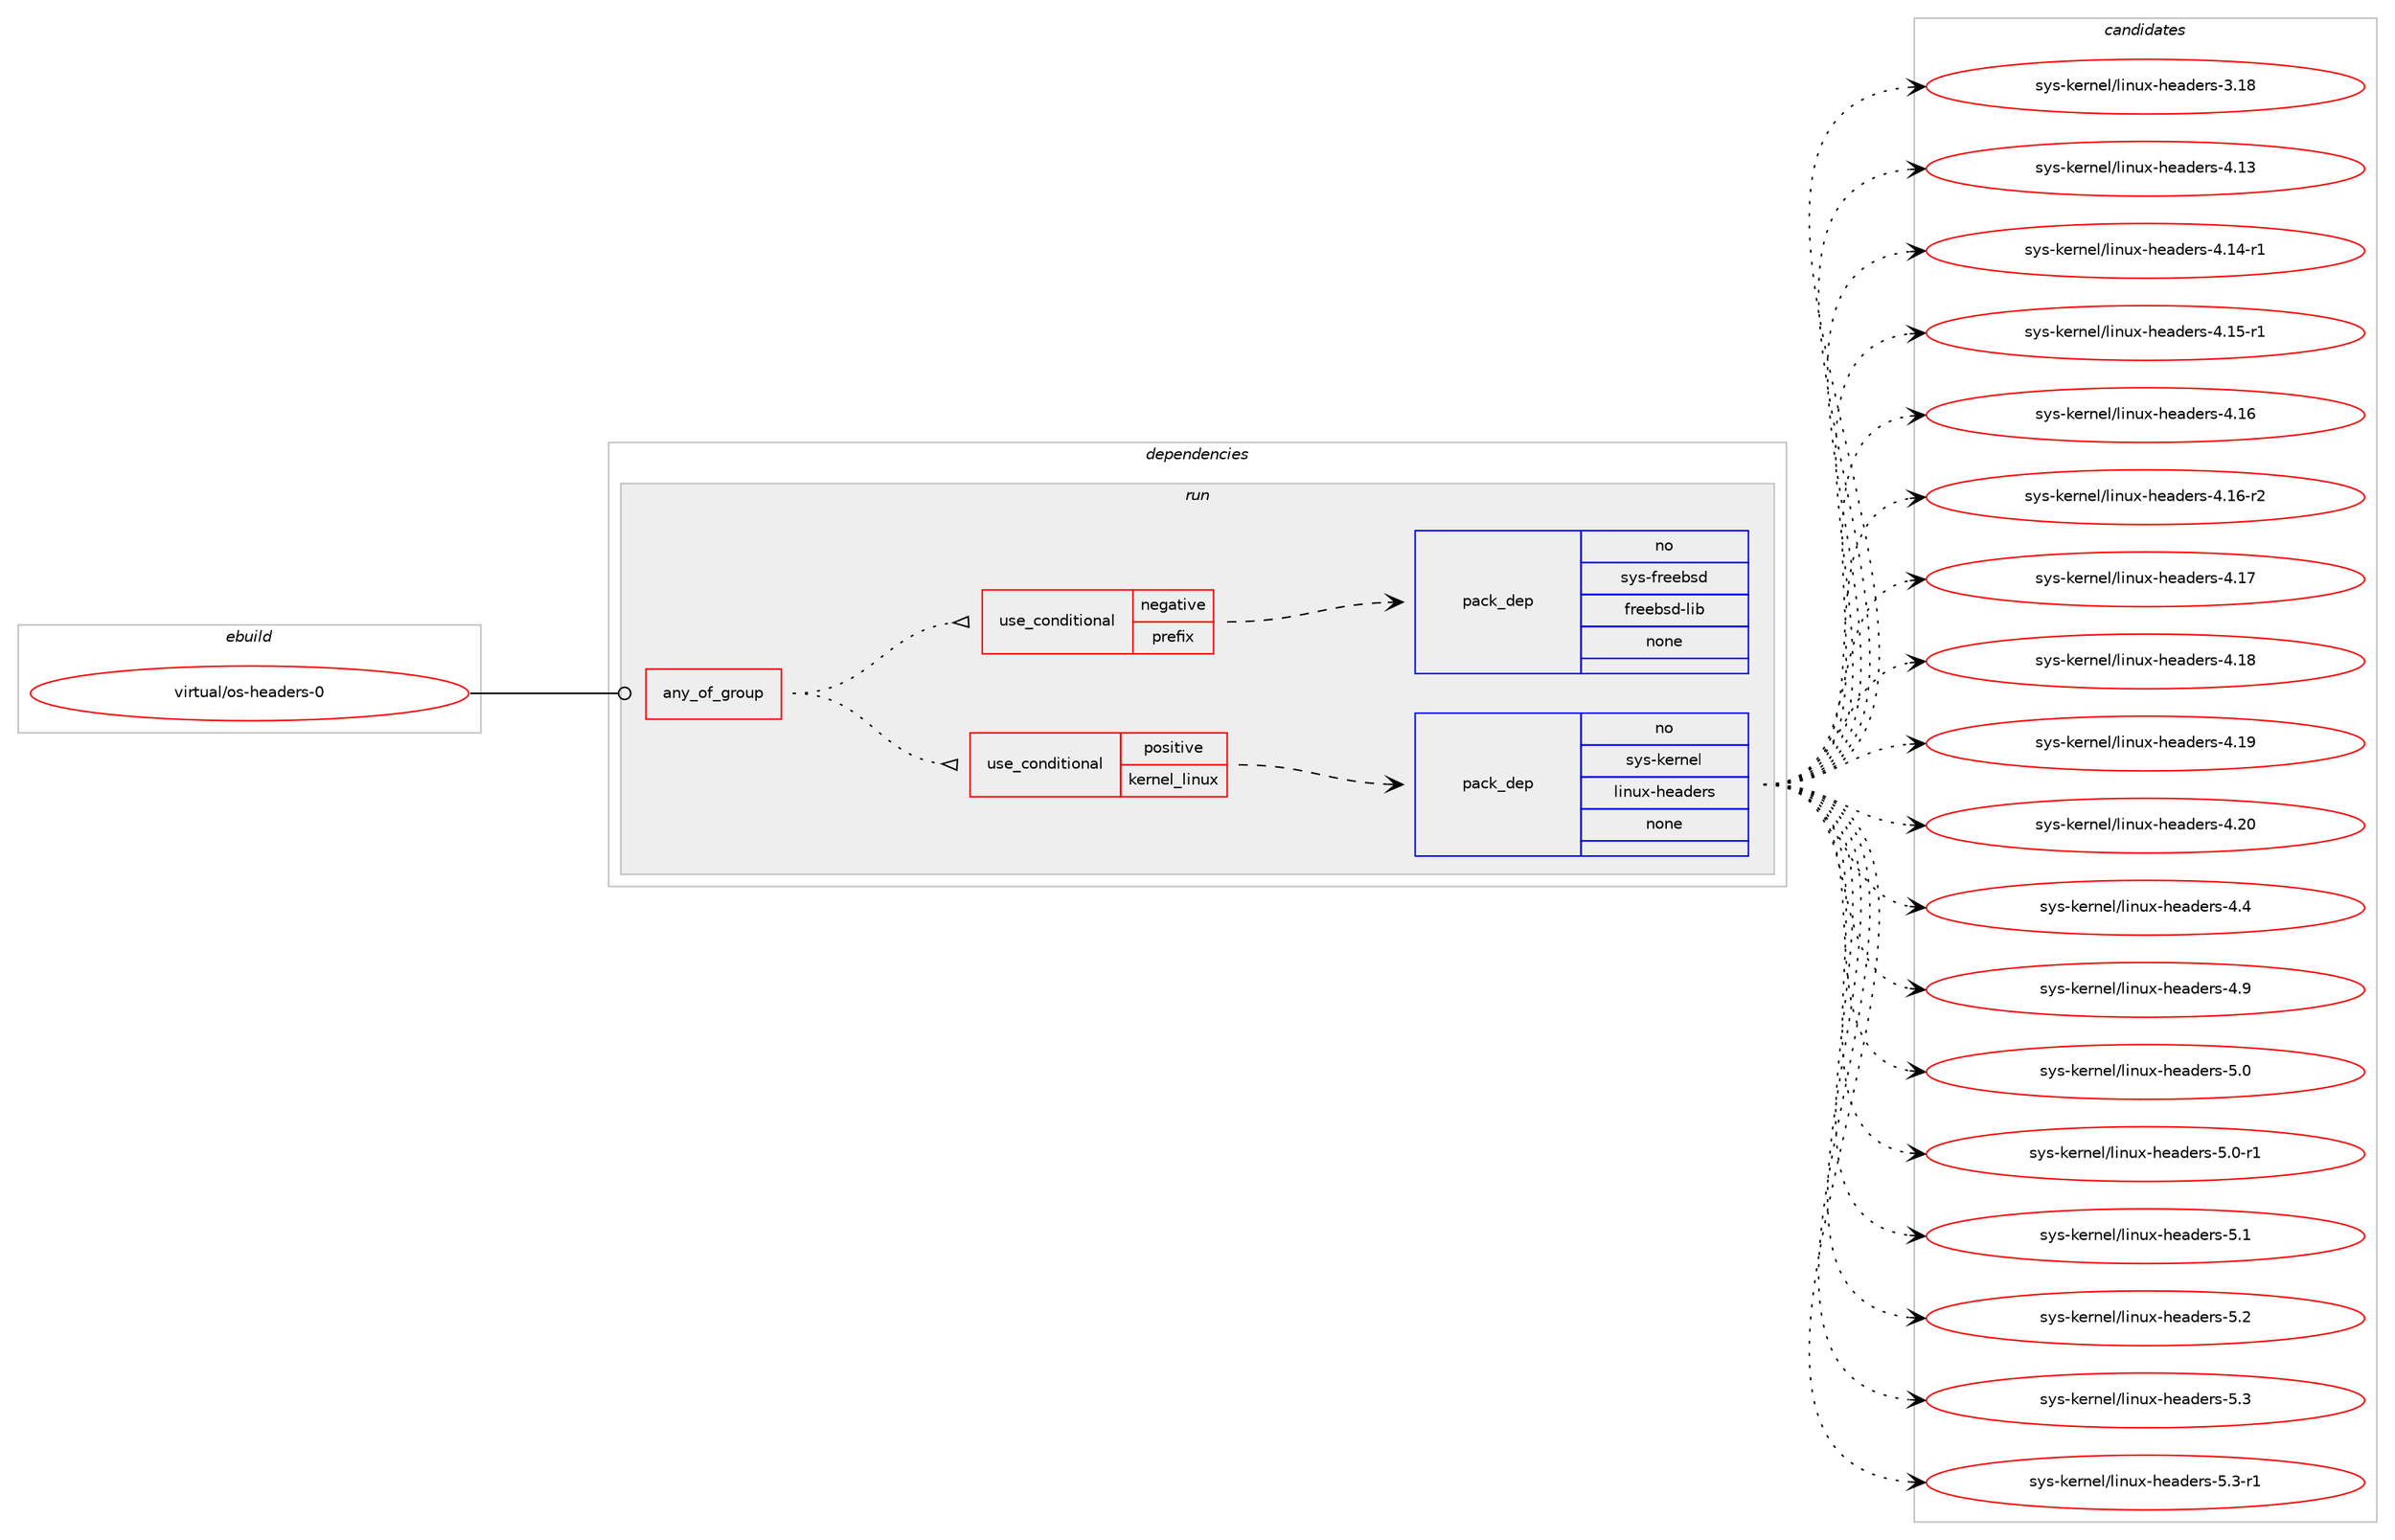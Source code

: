 digraph prolog {

# *************
# Graph options
# *************

newrank=true;
concentrate=true;
compound=true;
graph [rankdir=LR,fontname=Helvetica,fontsize=10,ranksep=1.5];#, ranksep=2.5, nodesep=0.2];
edge  [arrowhead=vee];
node  [fontname=Helvetica,fontsize=10];

# **********
# The ebuild
# **********

subgraph cluster_leftcol {
color=gray;
rank=same;
label=<<i>ebuild</i>>;
id [label="virtual/os-headers-0", color=red, width=4, href="../virtual/os-headers-0.svg"];
}

# ****************
# The dependencies
# ****************

subgraph cluster_midcol {
color=gray;
label=<<i>dependencies</i>>;
subgraph cluster_compile {
fillcolor="#eeeeee";
style=filled;
label=<<i>compile</i>>;
}
subgraph cluster_compileandrun {
fillcolor="#eeeeee";
style=filled;
label=<<i>compile and run</i>>;
}
subgraph cluster_run {
fillcolor="#eeeeee";
style=filled;
label=<<i>run</i>>;
subgraph any15379 {
dependency900651 [label=<<TABLE BORDER="0" CELLBORDER="1" CELLSPACING="0" CELLPADDING="4"><TR><TD CELLPADDING="10">any_of_group</TD></TR></TABLE>>, shape=none, color=red];subgraph cond216379 {
dependency900652 [label=<<TABLE BORDER="0" CELLBORDER="1" CELLSPACING="0" CELLPADDING="4"><TR><TD ROWSPAN="3" CELLPADDING="10">use_conditional</TD></TR><TR><TD>positive</TD></TR><TR><TD>kernel_linux</TD></TR></TABLE>>, shape=none, color=red];
subgraph pack668329 {
dependency900653 [label=<<TABLE BORDER="0" CELLBORDER="1" CELLSPACING="0" CELLPADDING="4" WIDTH="220"><TR><TD ROWSPAN="6" CELLPADDING="30">pack_dep</TD></TR><TR><TD WIDTH="110">no</TD></TR><TR><TD>sys-kernel</TD></TR><TR><TD>linux-headers</TD></TR><TR><TD>none</TD></TR><TR><TD></TD></TR></TABLE>>, shape=none, color=blue];
}
dependency900652:e -> dependency900653:w [weight=20,style="dashed",arrowhead="vee"];
}
dependency900651:e -> dependency900652:w [weight=20,style="dotted",arrowhead="oinv"];
subgraph cond216380 {
dependency900654 [label=<<TABLE BORDER="0" CELLBORDER="1" CELLSPACING="0" CELLPADDING="4"><TR><TD ROWSPAN="3" CELLPADDING="10">use_conditional</TD></TR><TR><TD>negative</TD></TR><TR><TD>prefix</TD></TR></TABLE>>, shape=none, color=red];
subgraph pack668330 {
dependency900655 [label=<<TABLE BORDER="0" CELLBORDER="1" CELLSPACING="0" CELLPADDING="4" WIDTH="220"><TR><TD ROWSPAN="6" CELLPADDING="30">pack_dep</TD></TR><TR><TD WIDTH="110">no</TD></TR><TR><TD>sys-freebsd</TD></TR><TR><TD>freebsd-lib</TD></TR><TR><TD>none</TD></TR><TR><TD></TD></TR></TABLE>>, shape=none, color=blue];
}
dependency900654:e -> dependency900655:w [weight=20,style="dashed",arrowhead="vee"];
}
dependency900651:e -> dependency900654:w [weight=20,style="dotted",arrowhead="oinv"];
}
id:e -> dependency900651:w [weight=20,style="solid",arrowhead="odot"];
}
}

# **************
# The candidates
# **************

subgraph cluster_choices {
rank=same;
color=gray;
label=<<i>candidates</i>>;

subgraph choice668329 {
color=black;
nodesep=1;
choice115121115451071011141101011084710810511011712045104101971001011141154551464956 [label="sys-kernel/linux-headers-3.18", color=red, width=4,href="../sys-kernel/linux-headers-3.18.svg"];
choice115121115451071011141101011084710810511011712045104101971001011141154552464951 [label="sys-kernel/linux-headers-4.13", color=red, width=4,href="../sys-kernel/linux-headers-4.13.svg"];
choice1151211154510710111411010110847108105110117120451041019710010111411545524649524511449 [label="sys-kernel/linux-headers-4.14-r1", color=red, width=4,href="../sys-kernel/linux-headers-4.14-r1.svg"];
choice1151211154510710111411010110847108105110117120451041019710010111411545524649534511449 [label="sys-kernel/linux-headers-4.15-r1", color=red, width=4,href="../sys-kernel/linux-headers-4.15-r1.svg"];
choice115121115451071011141101011084710810511011712045104101971001011141154552464954 [label="sys-kernel/linux-headers-4.16", color=red, width=4,href="../sys-kernel/linux-headers-4.16.svg"];
choice1151211154510710111411010110847108105110117120451041019710010111411545524649544511450 [label="sys-kernel/linux-headers-4.16-r2", color=red, width=4,href="../sys-kernel/linux-headers-4.16-r2.svg"];
choice115121115451071011141101011084710810511011712045104101971001011141154552464955 [label="sys-kernel/linux-headers-4.17", color=red, width=4,href="../sys-kernel/linux-headers-4.17.svg"];
choice115121115451071011141101011084710810511011712045104101971001011141154552464956 [label="sys-kernel/linux-headers-4.18", color=red, width=4,href="../sys-kernel/linux-headers-4.18.svg"];
choice115121115451071011141101011084710810511011712045104101971001011141154552464957 [label="sys-kernel/linux-headers-4.19", color=red, width=4,href="../sys-kernel/linux-headers-4.19.svg"];
choice115121115451071011141101011084710810511011712045104101971001011141154552465048 [label="sys-kernel/linux-headers-4.20", color=red, width=4,href="../sys-kernel/linux-headers-4.20.svg"];
choice1151211154510710111411010110847108105110117120451041019710010111411545524652 [label="sys-kernel/linux-headers-4.4", color=red, width=4,href="../sys-kernel/linux-headers-4.4.svg"];
choice1151211154510710111411010110847108105110117120451041019710010111411545524657 [label="sys-kernel/linux-headers-4.9", color=red, width=4,href="../sys-kernel/linux-headers-4.9.svg"];
choice1151211154510710111411010110847108105110117120451041019710010111411545534648 [label="sys-kernel/linux-headers-5.0", color=red, width=4,href="../sys-kernel/linux-headers-5.0.svg"];
choice11512111545107101114110101108471081051101171204510410197100101114115455346484511449 [label="sys-kernel/linux-headers-5.0-r1", color=red, width=4,href="../sys-kernel/linux-headers-5.0-r1.svg"];
choice1151211154510710111411010110847108105110117120451041019710010111411545534649 [label="sys-kernel/linux-headers-5.1", color=red, width=4,href="../sys-kernel/linux-headers-5.1.svg"];
choice1151211154510710111411010110847108105110117120451041019710010111411545534650 [label="sys-kernel/linux-headers-5.2", color=red, width=4,href="../sys-kernel/linux-headers-5.2.svg"];
choice1151211154510710111411010110847108105110117120451041019710010111411545534651 [label="sys-kernel/linux-headers-5.3", color=red, width=4,href="../sys-kernel/linux-headers-5.3.svg"];
choice11512111545107101114110101108471081051101171204510410197100101114115455346514511449 [label="sys-kernel/linux-headers-5.3-r1", color=red, width=4,href="../sys-kernel/linux-headers-5.3-r1.svg"];
dependency900653:e -> choice115121115451071011141101011084710810511011712045104101971001011141154551464956:w [style=dotted,weight="100"];
dependency900653:e -> choice115121115451071011141101011084710810511011712045104101971001011141154552464951:w [style=dotted,weight="100"];
dependency900653:e -> choice1151211154510710111411010110847108105110117120451041019710010111411545524649524511449:w [style=dotted,weight="100"];
dependency900653:e -> choice1151211154510710111411010110847108105110117120451041019710010111411545524649534511449:w [style=dotted,weight="100"];
dependency900653:e -> choice115121115451071011141101011084710810511011712045104101971001011141154552464954:w [style=dotted,weight="100"];
dependency900653:e -> choice1151211154510710111411010110847108105110117120451041019710010111411545524649544511450:w [style=dotted,weight="100"];
dependency900653:e -> choice115121115451071011141101011084710810511011712045104101971001011141154552464955:w [style=dotted,weight="100"];
dependency900653:e -> choice115121115451071011141101011084710810511011712045104101971001011141154552464956:w [style=dotted,weight="100"];
dependency900653:e -> choice115121115451071011141101011084710810511011712045104101971001011141154552464957:w [style=dotted,weight="100"];
dependency900653:e -> choice115121115451071011141101011084710810511011712045104101971001011141154552465048:w [style=dotted,weight="100"];
dependency900653:e -> choice1151211154510710111411010110847108105110117120451041019710010111411545524652:w [style=dotted,weight="100"];
dependency900653:e -> choice1151211154510710111411010110847108105110117120451041019710010111411545524657:w [style=dotted,weight="100"];
dependency900653:e -> choice1151211154510710111411010110847108105110117120451041019710010111411545534648:w [style=dotted,weight="100"];
dependency900653:e -> choice11512111545107101114110101108471081051101171204510410197100101114115455346484511449:w [style=dotted,weight="100"];
dependency900653:e -> choice1151211154510710111411010110847108105110117120451041019710010111411545534649:w [style=dotted,weight="100"];
dependency900653:e -> choice1151211154510710111411010110847108105110117120451041019710010111411545534650:w [style=dotted,weight="100"];
dependency900653:e -> choice1151211154510710111411010110847108105110117120451041019710010111411545534651:w [style=dotted,weight="100"];
dependency900653:e -> choice11512111545107101114110101108471081051101171204510410197100101114115455346514511449:w [style=dotted,weight="100"];
}
subgraph choice668330 {
color=black;
nodesep=1;
}
}

}
